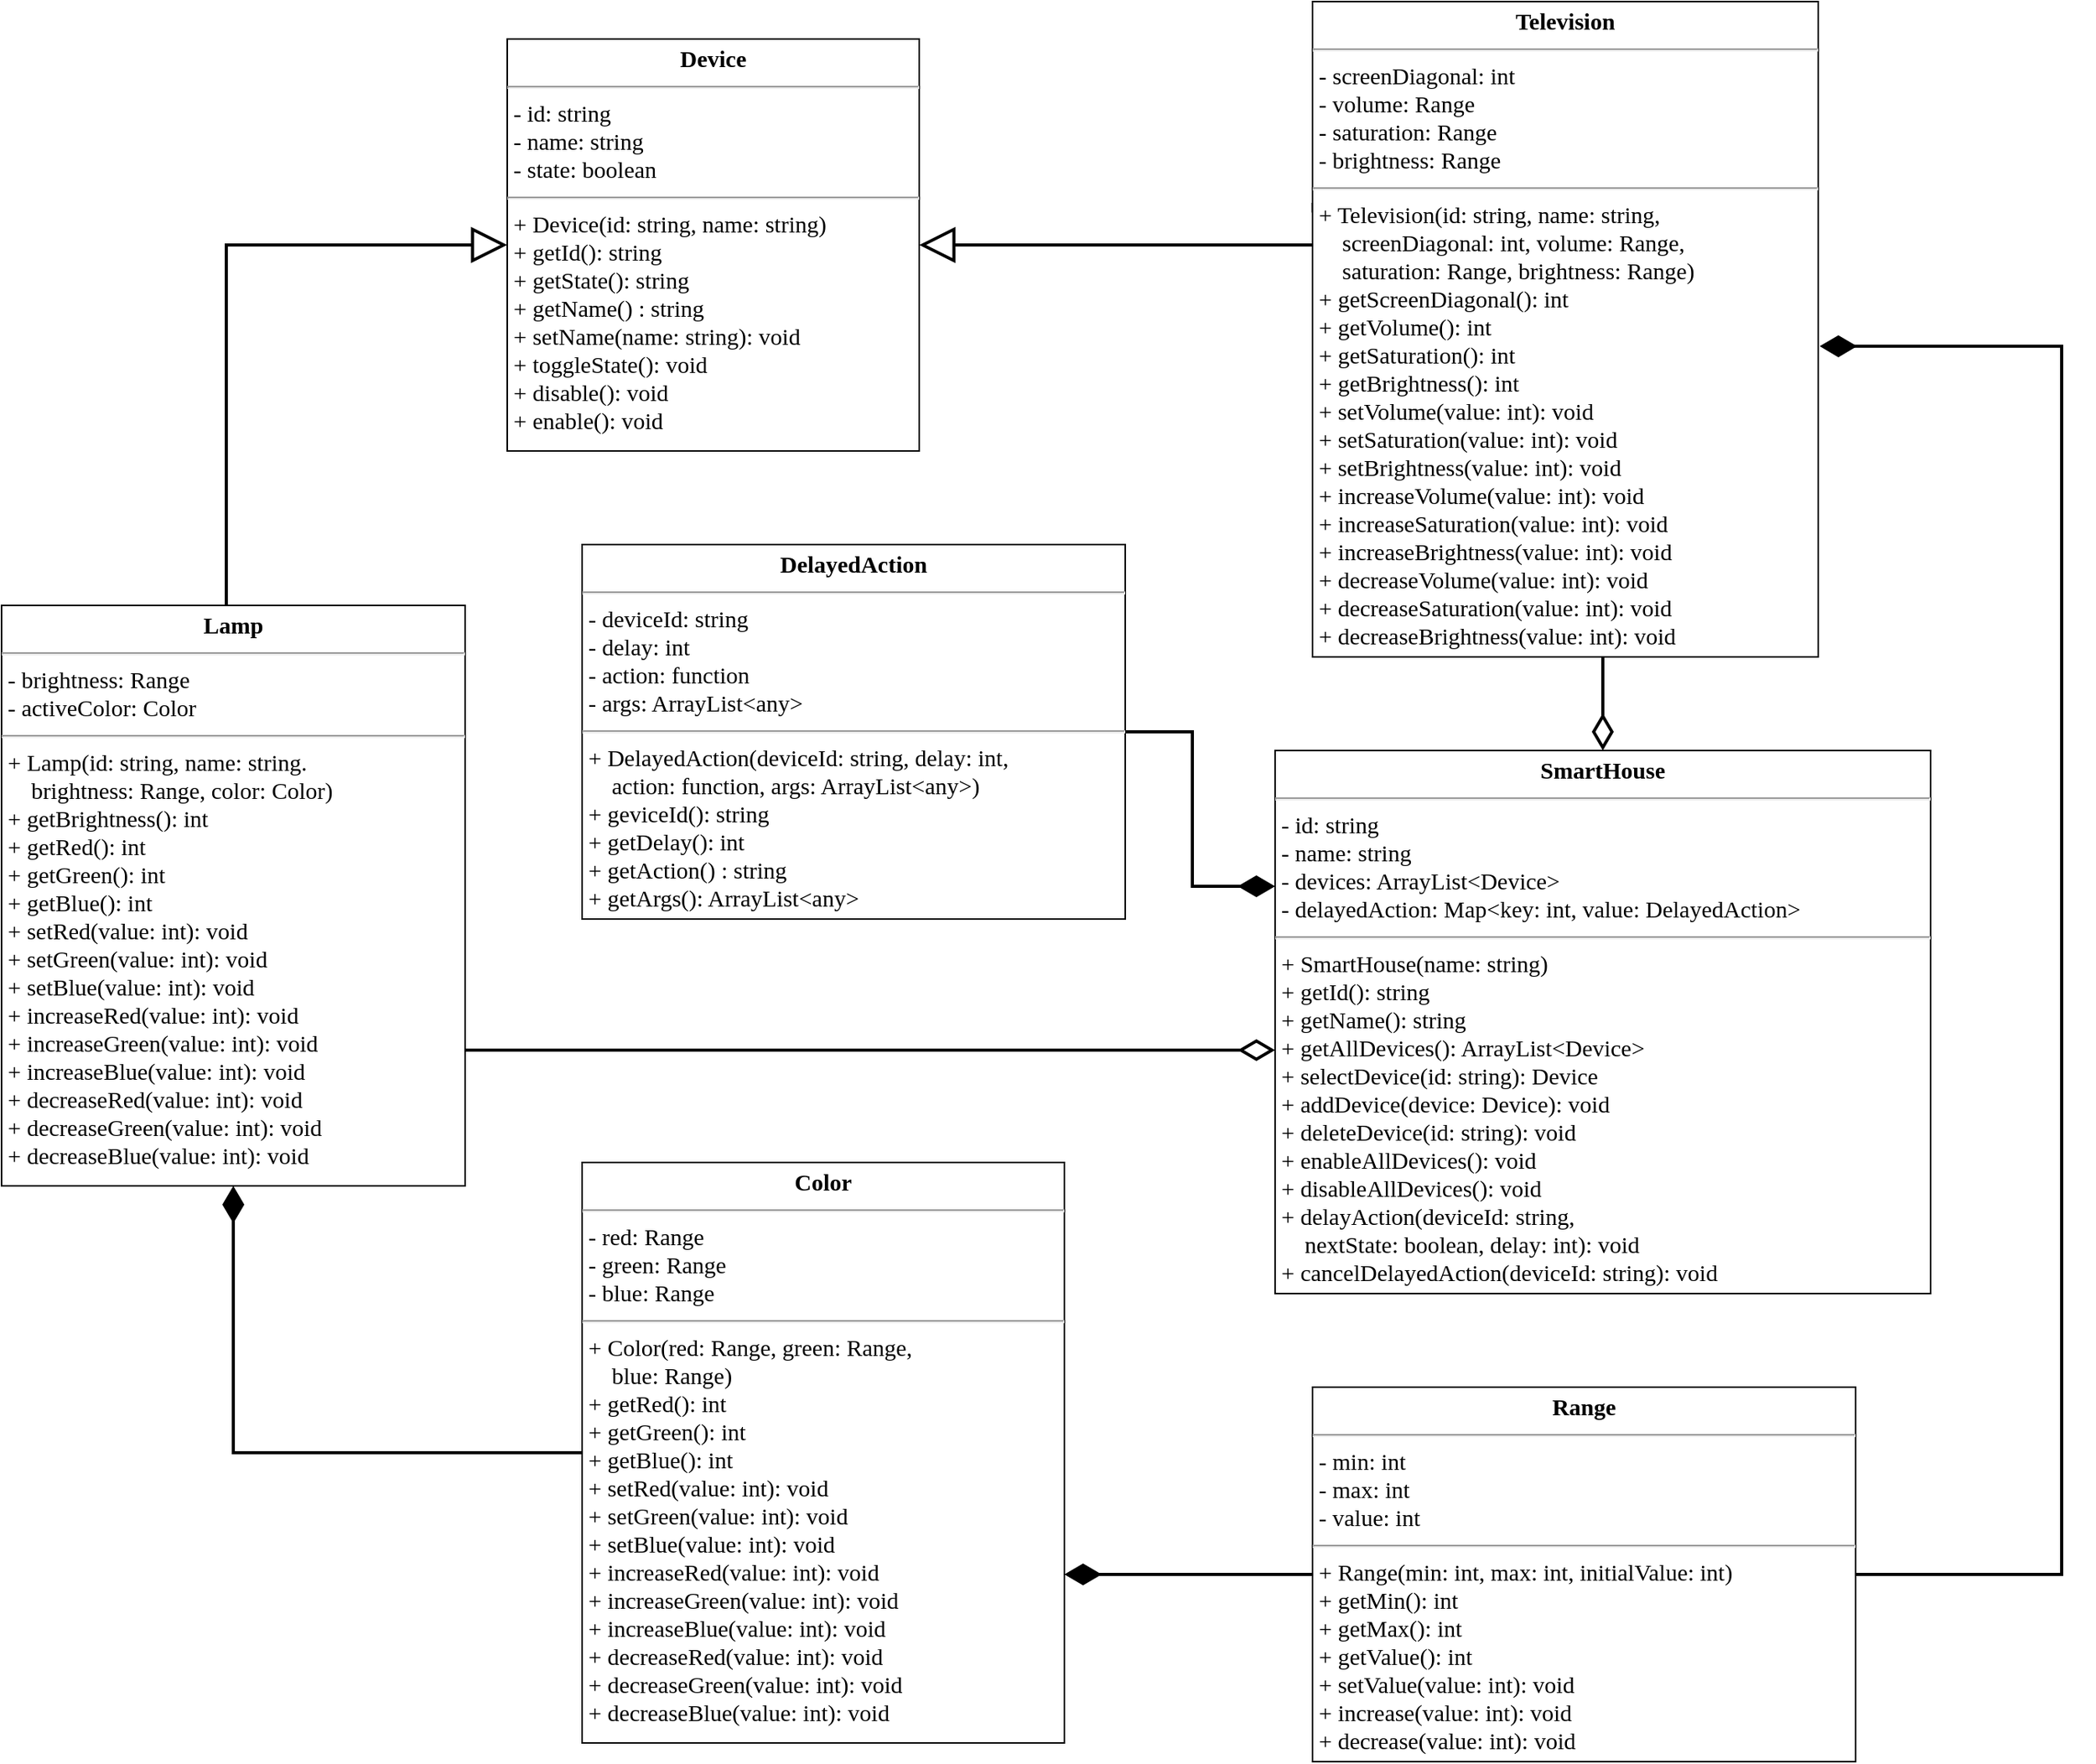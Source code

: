 <mxfile version="12.7.2" type="device"><diagram name="Page-1" id="c4acf3e9-155e-7222-9cf6-157b1a14988f"><mxGraphModel dx="2903" dy="1062" grid="1" gridSize="12" guides="1" tooltips="1" connect="1" arrows="1" fold="1" page="1" pageScale="1" pageWidth="827" pageHeight="1169" background="#ffffff" math="0" shadow="0"><root><mxCell id="0"/><mxCell id="1" parent="0"/><mxCell id="5d2195bd80daf111-18" value="&lt;p style=&quot;margin: 4px 0px 0px ; text-align: center ; font-size: 15px&quot;&gt;&lt;b style=&quot;font-size: 15px&quot;&gt;&lt;font style=&quot;font-size: 15px&quot;&gt;Device&lt;/font&gt;&lt;/b&gt;&lt;/p&gt;&lt;hr style=&quot;font-size: 15px&quot;&gt;&lt;p style=&quot;margin: 0px 0px 0px 4px ; font-size: 15px&quot;&gt;- id: string&lt;span&gt;&lt;br&gt;&lt;/span&gt;&lt;/p&gt;&lt;p style=&quot;margin: 0px 0px 0px 4px ; font-size: 15px&quot;&gt;&lt;span&gt;- name: string&lt;/span&gt;&lt;br&gt;&lt;/p&gt;&lt;p style=&quot;margin: 0px 0px 0px 4px ; font-size: 15px&quot;&gt;&lt;font style=&quot;font-size: 15px&quot;&gt;- state: boolean&lt;/font&gt;&lt;/p&gt;&lt;hr style=&quot;font-size: 15px&quot;&gt;&lt;p style=&quot;margin: 0px 0px 0px 4px ; font-size: 15px&quot;&gt;&lt;font style=&quot;font-size: 15px&quot;&gt;+&amp;nbsp;&lt;span style=&quot;font-size: 15px&quot;&gt;Device(id: string, name: string&lt;/span&gt;&lt;span style=&quot;font-size: 15px&quot;&gt;)&amp;nbsp;&lt;/span&gt;&lt;/font&gt;&lt;/p&gt;&lt;p style=&quot;margin: 0px 0px 0px 4px ; font-size: 15px&quot;&gt;&lt;font style=&quot;font-size: 15px&quot;&gt;+ getId(): string&lt;/font&gt;&lt;/p&gt;&lt;p style=&quot;margin: 0px 0px 0px 4px ; font-size: 15px&quot;&gt;&lt;font style=&quot;font-size: 15px&quot;&gt;+ getState(): string&lt;/font&gt;&lt;/p&gt;&lt;p style=&quot;margin: 0px 0px 0px 4px ; font-size: 15px&quot;&gt;&lt;font style=&quot;font-size: 15px&quot;&gt;+ getName() : string&lt;br style=&quot;font-size: 15px&quot;&gt;&lt;/font&gt;&lt;/p&gt;&lt;p style=&quot;margin: 0px 0px 0px 4px ; font-size: 15px&quot;&gt;&lt;font style=&quot;font-size: 15px&quot;&gt;+ setName(name: string): void&lt;br style=&quot;font-size: 15px&quot;&gt;&lt;/font&gt;&lt;/p&gt;&lt;p style=&quot;margin: 0px 0px 0px 4px ; font-size: 15px&quot;&gt;&lt;font style=&quot;font-size: 15px&quot;&gt;+ toggleState(): void&lt;/font&gt;&lt;/p&gt;&lt;p style=&quot;margin: 0px 0px 0px 4px ; font-size: 15px&quot;&gt;&lt;font style=&quot;font-size: 15px&quot;&gt;+ disable(): void&lt;/font&gt;&lt;/p&gt;&lt;p style=&quot;margin: 0px 0px 0px 4px ; font-size: 15px&quot;&gt;&lt;font style=&quot;font-size: 15px&quot;&gt;+ enable(): void&lt;/font&gt;&lt;/p&gt;&lt;p style=&quot;margin: 0px 0px 0px 4px ; font-size: 15px&quot;&gt;&lt;br style=&quot;font-size: 15px&quot;&gt;&lt;/p&gt;" style="verticalAlign=top;align=left;overflow=fill;fontSize=15;fontFamily=Verdana;html=1;rounded=0;shadow=0;comic=0;labelBackgroundColor=none;strokeWidth=1" parent="1" vertex="1"><mxGeometry x="-348" y="36" width="264" height="264" as="geometry"/></mxCell><mxCell id="eGvVzG7AGnnClOdw0Uho-1" style="edgeStyle=orthogonalEdgeStyle;rounded=0;orthogonalLoop=1;jettySize=auto;html=1;exitX=0.5;exitY=1;exitDx=0;exitDy=0;" parent="1" source="5d2195bd80daf111-18" target="5d2195bd80daf111-18" edge="1"><mxGeometry relative="1" as="geometry"/></mxCell><mxCell id="xbyayHR8wlCIUBCcTG-p-8" style="edgeStyle=orthogonalEdgeStyle;rounded=0;orthogonalLoop=1;jettySize=auto;html=1;endArrow=block;endFill=0;endSize=18;strokeWidth=2;fontFamily=Verdana;fontSize=16;exitX=0.001;exitY=0.322;exitDx=0;exitDy=0;exitPerimeter=0;entryX=1;entryY=0.5;entryDx=0;entryDy=0;" parent="1" source="eGvVzG7AGnnClOdw0Uho-2" target="5d2195bd80daf111-18" edge="1"><mxGeometry relative="1" as="geometry"><mxPoint x="336" y="142" as="targetPoint"/><Array as="points"><mxPoint x="384" y="142"/><mxPoint x="420" y="142"/><mxPoint x="420" y="144"/></Array></mxGeometry></mxCell><mxCell id="xbyayHR8wlCIUBCcTG-p-10" style="edgeStyle=orthogonalEdgeStyle;rounded=0;orthogonalLoop=1;jettySize=auto;html=1;endArrow=diamondThin;endFill=0;endSize=18;strokeWidth=2;fontFamily=Verdana;fontSize=16;entryX=0.5;entryY=0;entryDx=0;entryDy=0;" parent="1" source="eGvVzG7AGnnClOdw0Uho-2" target="eGvVzG7AGnnClOdw0Uho-6" edge="1"><mxGeometry relative="1" as="geometry"><Array as="points"><mxPoint x="354" y="468"/><mxPoint x="354" y="468"/></Array></mxGeometry></mxCell><mxCell id="eGvVzG7AGnnClOdw0Uho-2" value="&lt;p style=&quot;margin: 4px 0px 0px ; text-align: center ; font-size: 15px&quot;&gt;&lt;b style=&quot;font-size: 15px&quot;&gt;&lt;font style=&quot;font-size: 15px&quot;&gt;Television&lt;/font&gt;&lt;/b&gt;&lt;/p&gt;&lt;hr style=&quot;font-size: 15px&quot;&gt;&lt;p style=&quot;margin: 0px 0px 0px 4px ; font-size: 15px&quot;&gt;&lt;font style=&quot;font-size: 15px&quot;&gt;- screenDiagonal: int&lt;br style=&quot;font-size: 15px&quot;&gt;&lt;/font&gt;&lt;/p&gt;&lt;p style=&quot;margin: 0px 0px 0px 4px ; font-size: 15px&quot;&gt;&lt;font style=&quot;font-size: 15px&quot;&gt;- volume: Range&lt;br style=&quot;font-size: 15px&quot;&gt;&lt;/font&gt;&lt;/p&gt;&lt;p style=&quot;margin: 0px 0px 0px 4px ; font-size: 15px&quot;&gt;&lt;font style=&quot;font-size: 15px&quot;&gt;- saturation: Range&lt;/font&gt;&lt;/p&gt;&lt;p style=&quot;margin: 0px 0px 0px 4px ; font-size: 15px&quot;&gt;&lt;font style=&quot;font-size: 15px&quot;&gt;- brightness: Range&lt;/font&gt;&lt;/p&gt;&lt;hr style=&quot;font-size: 15px&quot;&gt;&lt;p style=&quot;margin: 0px 0px 0px 4px ; font-size: 15px&quot;&gt;&lt;font style=&quot;font-size: 15px&quot;&gt;+ Television(id: string, name: string,&amp;nbsp;&lt;/font&gt;&lt;/p&gt;&lt;p style=&quot;margin: 0px 0px 0px 4px ; font-size: 15px&quot;&gt;&lt;span&gt;&amp;nbsp; &amp;nbsp; screenDiagonal: int,&amp;nbsp;&lt;/span&gt;&lt;span&gt;volume: Range,&amp;nbsp;&lt;/span&gt;&lt;/p&gt;&lt;p style=&quot;margin: 0px 0px 0px 4px ; font-size: 15px&quot;&gt;&lt;span&gt;&amp;nbsp; &amp;nbsp; saturation: Range,&amp;nbsp;&lt;/span&gt;&lt;span&gt;brightness: Range)&lt;/span&gt;&lt;/p&gt;&lt;p style=&quot;margin: 0px 0px 0px 4px ; font-size: 15px&quot;&gt;&lt;font style=&quot;font-size: 15px&quot;&gt;+ getScreenDiagonal(): int&lt;/font&gt;&lt;/p&gt;&lt;p style=&quot;margin: 0px 0px 0px 4px ; font-size: 15px&quot;&gt;&lt;font style=&quot;font-size: 15px&quot;&gt;+ getVolume(): int&lt;/font&gt;&lt;/p&gt;&lt;p style=&quot;margin: 0px 0px 0px 4px ; font-size: 15px&quot;&gt;&lt;font style=&quot;font-size: 15px&quot;&gt;+ getSaturation(): int&lt;/font&gt;&lt;/p&gt;&lt;p style=&quot;margin: 0px 0px 0px 4px ; font-size: 15px&quot;&gt;&lt;font style=&quot;font-size: 15px&quot;&gt;+ getBrightness(): int&lt;/font&gt;&lt;/p&gt;&lt;p style=&quot;margin: 0px 0px 0px 4px ; font-size: 15px&quot;&gt;+ setVolume(value: int): void&lt;br style=&quot;font-size: 15px&quot;&gt;&lt;/p&gt;&lt;p style=&quot;margin: 0px 0px 0px 4px ; font-size: 15px&quot;&gt;+ setSaturation(value: int): void&lt;br style=&quot;font-size: 15px&quot;&gt;&lt;/p&gt;&lt;p style=&quot;margin: 0px 0px 0px 4px ; font-size: 15px&quot;&gt;+ setBrightness(value: int): void&lt;br style=&quot;font-size: 15px&quot;&gt;&lt;/p&gt;&lt;p style=&quot;margin: 0px 0px 0px 4px ; font-size: 15px&quot;&gt;+ increaseVolume(value: int): void&lt;/p&gt;&lt;p style=&quot;margin: 0px 0px 0px 4px ; font-size: 15px&quot;&gt;+ increaseSaturation(value: int): void&lt;br style=&quot;font-size: 15px&quot;&gt;&lt;/p&gt;&lt;p style=&quot;margin: 0px 0px 0px 4px ; font-size: 15px&quot;&gt;+ increaseBrightness(value: int): void&lt;br style=&quot;font-size: 15px&quot;&gt;&lt;/p&gt;&lt;p style=&quot;margin: 0px 0px 0px 4px ; font-size: 15px&quot;&gt;+ decreaseVolume(value: int): void&lt;/p&gt;&lt;p style=&quot;margin: 0px 0px 0px 4px ; font-size: 15px&quot;&gt;+ decreaseSaturation(value: int): void&lt;/p&gt;&lt;p style=&quot;margin: 0px 0px 0px 4px ; font-size: 15px&quot;&gt;+ decreaseBrightness(value: int): void&lt;/p&gt;" style="verticalAlign=top;align=left;overflow=fill;fontSize=15;fontFamily=Verdana;html=1;rounded=0;shadow=0;comic=0;labelBackgroundColor=none;strokeWidth=1" parent="1" vertex="1"><mxGeometry x="168" y="12" width="324" height="420" as="geometry"/></mxCell><mxCell id="xbyayHR8wlCIUBCcTG-p-7" style="edgeStyle=orthogonalEdgeStyle;rounded=0;orthogonalLoop=1;jettySize=auto;html=1;endArrow=block;endFill=0;endSize=18;strokeWidth=2;fontFamily=Verdana;fontSize=16;entryX=0;entryY=0.5;entryDx=0;entryDy=0;" parent="1" source="eGvVzG7AGnnClOdw0Uho-7" target="5d2195bd80daf111-18" edge="1"><mxGeometry relative="1" as="geometry"><Array as="points"><mxPoint x="-528" y="168"/></Array></mxGeometry></mxCell><mxCell id="xbyayHR8wlCIUBCcTG-p-9" style="edgeStyle=orthogonalEdgeStyle;rounded=0;orthogonalLoop=1;jettySize=auto;html=1;endArrow=diamondThin;endFill=0;endSize=18;strokeWidth=2;fontFamily=Verdana;fontSize=16;" parent="1" source="eGvVzG7AGnnClOdw0Uho-7" target="eGvVzG7AGnnClOdw0Uho-6" edge="1"><mxGeometry relative="1" as="geometry"><Array as="points"><mxPoint x="-24" y="684"/><mxPoint x="-24" y="684"/></Array></mxGeometry></mxCell><mxCell id="eGvVzG7AGnnClOdw0Uho-7" value="&lt;p style=&quot;margin: 4px 0px 0px ; text-align: center ; font-size: 15px&quot;&gt;&lt;b style=&quot;font-size: 15px&quot;&gt;&lt;font style=&quot;font-size: 15px&quot;&gt;Lamp&lt;/font&gt;&lt;/b&gt;&lt;/p&gt;&lt;hr style=&quot;font-size: 15px&quot;&gt;&lt;p style=&quot;margin: 0px 0px 0px 4px ; font-size: 15px&quot;&gt;&lt;font style=&quot;font-size: 15px&quot;&gt;- brightness: Range&lt;br style=&quot;font-size: 15px&quot;&gt;&lt;/font&gt;&lt;/p&gt;&lt;p style=&quot;margin: 0px 0px 0px 4px ; font-size: 15px&quot;&gt;&lt;font style=&quot;font-size: 15px&quot;&gt;- activeColor: Color&lt;/font&gt;&lt;/p&gt;&lt;hr style=&quot;font-size: 15px&quot;&gt;&lt;p style=&quot;margin: 0px 0px 0px 4px ; font-size: 15px&quot;&gt;&lt;font style=&quot;font-size: 15px&quot;&gt;+ Lamp(id: string, name: string.&amp;nbsp;&lt;/font&gt;&lt;/p&gt;&lt;p style=&quot;margin: 0px 0px 0px 4px ; font-size: 15px&quot;&gt;&lt;font style=&quot;font-size: 15px&quot;&gt;&lt;span style=&quot;font-size: 15px&quot;&gt;&amp;nbsp; &amp;nbsp; brightness: Range, color: Color)&lt;/span&gt;&lt;/font&gt;&lt;/p&gt;&lt;p style=&quot;margin: 0px 0px 0px 4px ; font-size: 15px&quot;&gt;&lt;span style=&quot;font-size: 15px&quot;&gt;&lt;font style=&quot;font-size: 15px&quot;&gt;+ getBrightness(): int&lt;/font&gt;&lt;/span&gt;&lt;/p&gt;&lt;p style=&quot;margin: 0px 0px 0px 4px&quot;&gt;+ getRed(): int&lt;/p&gt;&lt;p style=&quot;margin: 0px 0px 0px 4px&quot;&gt;+ getGreen(): int&lt;br&gt;&lt;/p&gt;&lt;p style=&quot;margin: 0px 0px 0px 4px&quot;&gt;+ getBlue(): int&lt;/p&gt;&lt;p style=&quot;margin: 0px 0px 0px 4px ; font-size: 15px&quot;&gt;+ setRed(&lt;span style=&quot;font-size: 15px&quot;&gt;value: int): void&lt;/span&gt;&lt;/p&gt;&lt;p style=&quot;margin: 0px 0px 0px 4px ; font-size: 15px&quot;&gt;+ setGreen(&lt;span style=&quot;font-size: 15px&quot;&gt;value: int): void&lt;/span&gt;&lt;span style=&quot;font-size: 15px&quot;&gt;&lt;br style=&quot;font-size: 15px&quot;&gt;&lt;/span&gt;&lt;/p&gt;&lt;p style=&quot;margin: 0px 0px 0px 4px ; font-size: 15px&quot;&gt;+ setBlue(&lt;span style=&quot;font-size: 15px&quot;&gt;value: int): void&lt;/span&gt;&lt;span style=&quot;font-size: 15px&quot;&gt;&lt;br style=&quot;font-size: 15px&quot;&gt;&lt;/span&gt;&lt;/p&gt;&lt;p style=&quot;margin: 0px 0px 0px 4px ; font-size: 15px&quot;&gt;+ increaseRed(&lt;span style=&quot;font-size: 15px&quot;&gt;value: int): void&lt;/span&gt;&lt;/p&gt;&lt;p style=&quot;margin: 0px 0px 0px 4px ; font-size: 15px&quot;&gt;+ increaseGreen(&lt;span style=&quot;font-size: 15px&quot;&gt;value: int): void&lt;/span&gt;&lt;span style=&quot;font-size: 15px&quot;&gt;&lt;br style=&quot;font-size: 15px&quot;&gt;&lt;/span&gt;&lt;/p&gt;&lt;p style=&quot;margin: 0px 0px 0px 4px ; font-size: 15px&quot;&gt;+ increaseBlue(&lt;span style=&quot;font-size: 15px&quot;&gt;value: int): void&lt;/span&gt;&lt;span style=&quot;font-size: 15px&quot;&gt;&lt;br style=&quot;font-size: 15px&quot;&gt;&lt;/span&gt;&lt;/p&gt;&lt;p style=&quot;margin: 0px 0px 0px 4px ; font-size: 15px&quot;&gt;&lt;/p&gt;&lt;p style=&quot;margin: 0px 0px 0px 4px ; font-size: 15px&quot;&gt;+ decreaseRed(&lt;span style=&quot;font-size: 15px&quot;&gt;value: int): void&lt;/span&gt;&lt;/p&gt;&lt;p style=&quot;margin: 0px 0px 0px 4px ; font-size: 15px&quot;&gt;+ decreaseGreen(value: int): void&lt;span style=&quot;font-size: 15px&quot;&gt;&lt;br style=&quot;font-size: 15px&quot;&gt;&lt;/span&gt;&lt;/p&gt;&lt;p style=&quot;margin: 0px 0px 0px 4px ; font-size: 15px&quot;&gt;+ decreaseBlue(value: int): void&lt;br style=&quot;font-size: 15px&quot;&gt;&lt;/p&gt;" style="verticalAlign=top;align=left;overflow=fill;fontSize=15;fontFamily=Verdana;html=1;rounded=0;shadow=0;comic=0;labelBackgroundColor=none;strokeWidth=1" parent="1" vertex="1"><mxGeometry x="-672" y="399" width="297" height="372" as="geometry"/></mxCell><mxCell id="xbyayHR8wlCIUBCcTG-p-11" style="edgeStyle=orthogonalEdgeStyle;rounded=0;orthogonalLoop=1;jettySize=auto;html=1;endArrow=diamondThin;endFill=1;endSize=18;strokeWidth=2;fontFamily=Verdana;fontSize=16;" parent="1" source="eGvVzG7AGnnClOdw0Uho-8" target="eGvVzG7AGnnClOdw0Uho-9" edge="1"><mxGeometry relative="1" as="geometry"><Array as="points"><mxPoint x="384" y="984"/><mxPoint x="384" y="984"/></Array></mxGeometry></mxCell><mxCell id="eGvVzG7AGnnClOdw0Uho-8" value="&lt;p style=&quot;margin: 4px 0px 0px ; text-align: center ; font-size: 15px&quot;&gt;&lt;b style=&quot;font-size: 15px&quot;&gt;&lt;font style=&quot;font-size: 15px&quot;&gt;Range&lt;/font&gt;&lt;/b&gt;&lt;/p&gt;&lt;hr style=&quot;font-size: 15px&quot;&gt;&lt;p style=&quot;margin: 0px 0px 0px 4px ; font-size: 15px&quot;&gt;&lt;font style=&quot;font-size: 15px&quot;&gt;- min: int&lt;br style=&quot;font-size: 15px&quot;&gt;- max: int&lt;/font&gt;&lt;/p&gt;&lt;p style=&quot;margin: 0px 0px 0px 4px ; font-size: 15px&quot;&gt;&lt;font style=&quot;font-size: 15px&quot;&gt;- value: int&lt;/font&gt;&lt;/p&gt;&lt;hr style=&quot;font-size: 15px&quot;&gt;&lt;p style=&quot;margin: 0px 0px 0px 4px ; font-size: 15px&quot;&gt;&lt;font style=&quot;font-size: 15px&quot;&gt;+ Range(min: int, max: int,&amp;nbsp;&lt;/font&gt;&lt;span&gt;initialValue: int)&lt;/span&gt;&lt;/p&gt;&lt;p style=&quot;margin: 0px 0px 0px 4px ; font-size: 15px&quot;&gt;&lt;font style=&quot;font-size: 15px&quot;&gt;+ getMin(): int&lt;br style=&quot;font-size: 15px&quot;&gt;+ getMax(): int&lt;/font&gt;&lt;/p&gt;&lt;p style=&quot;margin: 0px 0px 0px 4px ; font-size: 15px&quot;&gt;&lt;font style=&quot;font-size: 15px&quot;&gt;+ getValue(): int&lt;/font&gt;&lt;/p&gt;&lt;p style=&quot;margin: 0px 0px 0px 4px ; font-size: 15px&quot;&gt;&lt;font style=&quot;font-size: 15px&quot;&gt;+ setValue(value: int): void&lt;br style=&quot;font-size: 15px&quot;&gt;&lt;/font&gt;&lt;/p&gt;&lt;p style=&quot;margin: 0px 0px 0px 4px ; font-size: 15px&quot;&gt;&lt;font style=&quot;font-size: 15px&quot;&gt;+ increase(value: int): void&lt;/font&gt;&lt;/p&gt;&lt;p style=&quot;margin: 0px 0px 0px 4px ; font-size: 15px&quot;&gt;&lt;font style=&quot;font-size: 15px&quot;&gt;+ decrease(value: int): void&lt;/font&gt;&lt;/p&gt;&lt;p style=&quot;margin: 0px 0px 0px 4px ; font-size: 15px&quot;&gt;&lt;br style=&quot;font-size: 15px&quot;&gt;&lt;/p&gt;" style="verticalAlign=top;align=left;overflow=fill;fontSize=15;fontFamily=Verdana;html=1;rounded=0;shadow=0;comic=0;labelBackgroundColor=none;strokeWidth=1;horizontal=1;" parent="1" vertex="1"><mxGeometry x="168" y="900" width="348" height="240" as="geometry"/></mxCell><mxCell id="xbyayHR8wlCIUBCcTG-p-14" style="edgeStyle=orthogonalEdgeStyle;rounded=0;orthogonalLoop=1;jettySize=auto;html=1;entryX=0.5;entryY=1;entryDx=0;entryDy=0;endArrow=diamondThin;endFill=1;endSize=18;strokeWidth=2;fontFamily=Verdana;fontSize=16;" parent="1" source="eGvVzG7AGnnClOdw0Uho-9" target="eGvVzG7AGnnClOdw0Uho-7" edge="1"><mxGeometry relative="1" as="geometry"/></mxCell><mxCell id="eGvVzG7AGnnClOdw0Uho-9" value="&lt;p style=&quot;margin: 4px 0px 0px ; text-align: center ; font-size: 15px&quot;&gt;&lt;b style=&quot;font-size: 15px&quot;&gt;&lt;font style=&quot;font-size: 15px&quot;&gt;Color&lt;/font&gt;&lt;/b&gt;&lt;/p&gt;&lt;hr style=&quot;font-size: 15px&quot;&gt;&lt;p style=&quot;margin: 0px 0px 0px 4px ; font-size: 15px&quot;&gt;&lt;font style=&quot;font-size: 15px&quot;&gt;- red: Range&lt;br style=&quot;font-size: 15px&quot;&gt;- green: Range&lt;br style=&quot;font-size: 15px&quot;&gt;&lt;/font&gt;&lt;/p&gt;&lt;p style=&quot;margin: 0px 0px 0px 4px ; font-size: 15px&quot;&gt;&lt;font style=&quot;font-size: 15px&quot;&gt;- blue: Range&lt;/font&gt;&lt;/p&gt;&lt;hr style=&quot;font-size: 15px&quot;&gt;&lt;p style=&quot;margin: 0px 0px 0px 4px ; font-size: 15px&quot;&gt;&lt;font style=&quot;font-size: 15px&quot;&gt;+ Color(red: Range, green: Range,&lt;/font&gt;&lt;/p&gt;&lt;p style=&quot;margin: 0px 0px 0px 4px ; font-size: 15px&quot;&gt;&lt;font style=&quot;font-size: 15px&quot;&gt;&amp;nbsp; &amp;nbsp; blue: Range)&lt;/font&gt;&lt;/p&gt;&lt;p style=&quot;margin: 0px 0px 0px 4px ; font-size: 15px&quot;&gt;&lt;font style=&quot;font-size: 15px&quot;&gt;+ getRed(): int&lt;br style=&quot;font-size: 15px&quot;&gt;+ getGreen(): int&lt;/font&gt;&lt;/p&gt;&lt;p style=&quot;margin: 0px 0px 0px 4px ; font-size: 15px&quot;&gt;&lt;font style=&quot;font-size: 15px&quot;&gt;+ getBlue(): int&lt;/font&gt;&lt;/p&gt;&lt;p style=&quot;margin: 0px 0px 0px 4px ; font-size: 15px&quot;&gt;&lt;font style=&quot;font-size: 15px&quot;&gt;+ setRed(value: int): void&lt;/font&gt;&lt;/p&gt;&lt;p style=&quot;margin: 0px 0px 0px 4px ; font-size: 15px&quot;&gt;&lt;font style=&quot;font-size: 15px&quot;&gt;+ setGreen(value: int): void&lt;br style=&quot;font-size: 15px&quot;&gt;&lt;/font&gt;&lt;/p&gt;&lt;p style=&quot;margin: 0px 0px 0px 4px ; font-size: 15px&quot;&gt;&lt;font style=&quot;font-size: 15px&quot;&gt;+ setBlue(value: int): void&lt;br style=&quot;font-size: 15px&quot;&gt;&lt;/font&gt;&lt;/p&gt;&lt;p style=&quot;margin: 0px 0px 0px 4px ; font-size: 15px&quot;&gt;+&lt;span style=&quot;font-size: 15px&quot;&gt;&amp;nbsp;increase&lt;/span&gt;Red&lt;span style=&quot;font-size: 15px&quot;&gt;(value: int): void&lt;/span&gt;&lt;/p&gt;&lt;p style=&quot;margin: 0px 0px 0px 4px ; font-size: 15px&quot;&gt;+&amp;nbsp;increaseGreen(value: int): void&lt;span style=&quot;font-size: 15px&quot;&gt;&lt;br style=&quot;font-size: 15px&quot;&gt;&lt;/span&gt;&lt;/p&gt;&lt;p style=&quot;margin: 0px 0px 0px 4px ; font-size: 15px&quot;&gt;+&amp;nbsp;increaseBlue(value: int): void&lt;br style=&quot;font-size: 15px&quot;&gt;&lt;/p&gt;&lt;p style=&quot;margin: 0px 0px 0px 4px ; font-size: 15px&quot;&gt;+ decreaseRed(value: int): void&lt;/p&gt;&lt;p style=&quot;margin: 0px 0px 0px 4px ; font-size: 15px&quot;&gt;+ decreaseGreen(value: int): void&lt;/p&gt;&lt;p style=&quot;margin: 0px 0px 0px 4px ; font-size: 15px&quot;&gt;+ decreaseBlue(value: int): void&lt;br style=&quot;font-size: 15px&quot;&gt;&lt;/p&gt;" style="verticalAlign=top;align=left;overflow=fill;fontSize=15;fontFamily=Verdana;html=1;rounded=0;shadow=0;comic=0;labelBackgroundColor=none;strokeWidth=1;" parent="1" vertex="1"><mxGeometry x="-300" y="756" width="309" height="372" as="geometry"/></mxCell><mxCell id="xbyayHR8wlCIUBCcTG-p-1" style="edgeStyle=orthogonalEdgeStyle;rounded=0;orthogonalLoop=1;jettySize=auto;html=1;exitX=0.5;exitY=1;exitDx=0;exitDy=0;" parent="1" source="eGvVzG7AGnnClOdw0Uho-9" target="eGvVzG7AGnnClOdw0Uho-9" edge="1"><mxGeometry relative="1" as="geometry"/></mxCell><mxCell id="xbyayHR8wlCIUBCcTG-p-2" style="edgeStyle=orthogonalEdgeStyle;rounded=0;orthogonalLoop=1;jettySize=auto;html=1;exitX=0.5;exitY=1;exitDx=0;exitDy=0;" parent="1" source="eGvVzG7AGnnClOdw0Uho-9" target="eGvVzG7AGnnClOdw0Uho-9" edge="1"><mxGeometry relative="1" as="geometry"/></mxCell><mxCell id="eGvVzG7AGnnClOdw0Uho-6" value="&lt;p style=&quot;margin: 4px 0px 0px ; text-align: center ; font-size: 15px&quot;&gt;&lt;b style=&quot;font-size: 15px&quot;&gt;&lt;font style=&quot;font-size: 15px&quot;&gt;SmartHouse&lt;/font&gt;&lt;/b&gt;&lt;/p&gt;&lt;hr style=&quot;font-size: 15px&quot;&gt;&lt;p style=&quot;margin: 0px 0px 0px 4px ; font-size: 15px&quot;&gt;- id: string&lt;span&gt;&lt;br&gt;&lt;/span&gt;&lt;/p&gt;&lt;p style=&quot;margin: 0px 0px 0px 4px ; font-size: 15px&quot;&gt;&lt;span&gt;- name: string&lt;/span&gt;&lt;br&gt;&lt;/p&gt;&lt;p style=&quot;margin: 0px 0px 0px 4px ; font-size: 15px&quot;&gt;&lt;font style=&quot;font-size: 15px&quot;&gt;- devices: ArrayList&amp;lt;Device&amp;gt;&lt;/font&gt;&lt;/p&gt;&lt;p style=&quot;margin: 0px 0px 0px 4px ; font-size: 15px&quot;&gt;- delayedAction: Map&amp;lt;key: int, value: DelayedAction&amp;gt;&lt;/p&gt;&lt;hr style=&quot;font-size: 15px&quot;&gt;&lt;p style=&quot;margin: 0px 0px 0px 4px ; font-size: 15px&quot;&gt;&lt;font style=&quot;font-size: 15px&quot;&gt;+ SmartHouse(name: string)&lt;/font&gt;&lt;/p&gt;&lt;p style=&quot;margin: 0px 0px 0px 4px ; font-size: 15px&quot;&gt;&lt;font style=&quot;font-size: 15px&quot;&gt;+ getId(): string&lt;/font&gt;&lt;/p&gt;&lt;p style=&quot;margin: 0px 0px 0px 4px ; font-size: 15px&quot;&gt;&lt;font style=&quot;font-size: 15px&quot;&gt;+ getName(): string&lt;/font&gt;&lt;/p&gt;&lt;p style=&quot;margin: 0px 0px 0px 4px ; font-size: 15px&quot;&gt;&lt;font style=&quot;font-size: 15px&quot;&gt;+ getAllDevices(): ArrayList&amp;lt;Device&amp;gt;&lt;/font&gt;&lt;/p&gt;&lt;p style=&quot;margin: 0px 0px 0px 4px ; font-size: 15px&quot;&gt;&lt;font style=&quot;font-size: 15px&quot;&gt;+ selectDevice(id: string): Device&lt;br&gt;&lt;/font&gt;&lt;/p&gt;&lt;p style=&quot;margin: 0px 0px 0px 4px ; font-size: 15px&quot;&gt;&lt;font style=&quot;font-size: 15px&quot;&gt;+ addDevice(device: Device): void&lt;/font&gt;&lt;/p&gt;&lt;p style=&quot;margin: 0px 0px 0px 4px ; font-size: 15px&quot;&gt;&lt;font style=&quot;font-size: 15px&quot;&gt;+ deleteDevice(id: string): void&lt;/font&gt;&lt;/p&gt;&lt;p style=&quot;margin: 0px 0px 0px 4px ; font-size: 15px&quot;&gt;&lt;font style=&quot;font-size: 15px&quot;&gt;+ enableAllDevices(): void&lt;/font&gt;&lt;/p&gt;&lt;p style=&quot;margin: 0px 0px 0px 4px ; font-size: 15px&quot;&gt;&lt;font style=&quot;font-size: 15px&quot;&gt;+ disableAllDevices(): void&lt;/font&gt;&lt;/p&gt;&lt;p style=&quot;margin: 0px 0px 0px 4px ; font-size: 15px&quot;&gt;&lt;font style=&quot;font-size: 15px&quot;&gt;+ delayAction(deviceId: string,&amp;nbsp;&lt;/font&gt;&lt;/p&gt;&lt;p style=&quot;margin: 0px 0px 0px 4px ; font-size: 15px&quot;&gt;&lt;font style=&quot;font-size: 15px&quot;&gt;&amp;nbsp; &amp;nbsp; nextState: boolean,&amp;nbsp;&lt;/font&gt;&lt;span&gt;delay: int&lt;/span&gt;&lt;span&gt;): void&lt;/span&gt;&lt;/p&gt;&lt;p style=&quot;margin: 0px 0px 0px 4px ; font-size: 15px&quot;&gt;&lt;span&gt;+ cancelDelayedAction(deviceId: string): void&lt;/span&gt;&lt;/p&gt;" style="verticalAlign=top;align=left;overflow=fill;fontSize=15;fontFamily=Verdana;html=1;rounded=0;shadow=0;comic=0;labelBackgroundColor=none;strokeWidth=1" parent="1" vertex="1"><mxGeometry x="144" y="492" width="420" height="348" as="geometry"/></mxCell><mxCell id="VPPyh3IFv-dfdyClC9Zs-1" style="edgeStyle=orthogonalEdgeStyle;rounded=0;orthogonalLoop=1;jettySize=auto;html=1;endArrow=diamondThin;endFill=1;endSize=18;strokeWidth=2;fontFamily=Verdana;fontSize=16;exitX=1;exitY=0.5;exitDx=0;exitDy=0;entryX=1.003;entryY=0.526;entryDx=0;entryDy=0;entryPerimeter=0;" parent="1" source="eGvVzG7AGnnClOdw0Uho-8" target="eGvVzG7AGnnClOdw0Uho-2" edge="1"><mxGeometry relative="1" as="geometry"><Array as="points"><mxPoint x="648" y="1020"/><mxPoint x="648" y="233"/></Array><mxPoint x="582" y="876" as="sourcePoint"/><mxPoint x="504" y="234" as="targetPoint"/></mxGeometry></mxCell><mxCell id="0z45uPBk4BaG2aTLq9dz-3" style="edgeStyle=orthogonalEdgeStyle;rounded=0;orthogonalLoop=1;jettySize=auto;html=1;entryX=0;entryY=0.25;entryDx=0;entryDy=0;strokeWidth=2;endArrow=diamondThin;endFill=1;endSize=18;" edge="1" parent="1" source="0z45uPBk4BaG2aTLq9dz-2" target="eGvVzG7AGnnClOdw0Uho-6"><mxGeometry relative="1" as="geometry"/></mxCell><mxCell id="0z45uPBk4BaG2aTLq9dz-2" value="&lt;p style=&quot;margin: 4px 0px 0px ; text-align: center ; font-size: 15px&quot;&gt;&lt;b style=&quot;font-size: 15px&quot;&gt;&lt;font style=&quot;font-size: 15px&quot;&gt;DelayedAction&lt;/font&gt;&lt;/b&gt;&lt;/p&gt;&lt;hr style=&quot;font-size: 15px&quot;&gt;&lt;p style=&quot;margin: 0px 0px 0px 4px ; font-size: 15px&quot;&gt;- deviceId: string&lt;span&gt;&lt;br&gt;&lt;/span&gt;&lt;/p&gt;&lt;p style=&quot;margin: 0px 0px 0px 4px ; font-size: 15px&quot;&gt;&lt;span&gt;- delay: int&lt;/span&gt;&lt;br&gt;&lt;/p&gt;&lt;p style=&quot;margin: 0px 0px 0px 4px ; font-size: 15px&quot;&gt;&lt;font style=&quot;font-size: 15px&quot;&gt;- action: function&lt;/font&gt;&lt;/p&gt;&lt;p style=&quot;margin: 0px 0px 0px 4px ; font-size: 15px&quot;&gt;- args: ArrayList&amp;lt;any&amp;gt;&lt;/p&gt;&lt;hr style=&quot;font-size: 15px&quot;&gt;&lt;p style=&quot;margin: 0px 0px 0px 4px ; font-size: 15px&quot;&gt;&lt;font style=&quot;font-size: 15px&quot;&gt;+&amp;nbsp;&lt;span style=&quot;font-size: 15px&quot;&gt;DelayedAction(deviceId: string, delay: int,&lt;/span&gt;&lt;/font&gt;&lt;/p&gt;&lt;p style=&quot;margin: 0px 0px 0px 4px ; font-size: 15px&quot;&gt;&lt;font style=&quot;font-size: 15px&quot;&gt;&lt;span style=&quot;font-size: 15px&quot;&gt;&amp;nbsp; &amp;nbsp; action: function, args: ArrayList&amp;lt;any&amp;gt;)&lt;/span&gt;&lt;/font&gt;&lt;/p&gt;&lt;p style=&quot;margin: 0px 0px 0px 4px ; font-size: 15px&quot;&gt;&lt;font style=&quot;font-size: 15px&quot;&gt;+ geviceId(): string&lt;/font&gt;&lt;/p&gt;&lt;p style=&quot;margin: 0px 0px 0px 4px ; font-size: 15px&quot;&gt;&lt;font style=&quot;font-size: 15px&quot;&gt;+ getDelay(): int&lt;/font&gt;&lt;/p&gt;&lt;p style=&quot;margin: 0px 0px 0px 4px ; font-size: 15px&quot;&gt;&lt;font style=&quot;font-size: 15px&quot;&gt;+ getAction() : string&lt;br style=&quot;font-size: 15px&quot;&gt;&lt;/font&gt;&lt;/p&gt;&lt;p style=&quot;margin: 0px 0px 0px 4px ; font-size: 15px&quot;&gt;&lt;font style=&quot;font-size: 15px&quot;&gt;+ getArgs(): ArrayList&amp;lt;any&amp;gt;&lt;br style=&quot;font-size: 15px&quot;&gt;&lt;/font&gt;&lt;/p&gt;&lt;p style=&quot;margin: 0px 0px 0px 4px ; font-size: 15px&quot;&gt;&lt;br&gt;&lt;/p&gt;&lt;p style=&quot;margin: 0px 0px 0px 4px ; font-size: 15px&quot;&gt;&lt;br style=&quot;font-size: 15px&quot;&gt;&lt;/p&gt;" style="verticalAlign=top;align=left;overflow=fill;fontSize=15;fontFamily=Verdana;html=1;rounded=0;shadow=0;comic=0;labelBackgroundColor=none;strokeWidth=1" vertex="1" parent="1"><mxGeometry x="-300" y="360" width="348" height="240" as="geometry"/></mxCell></root></mxGraphModel></diagram></mxfile>